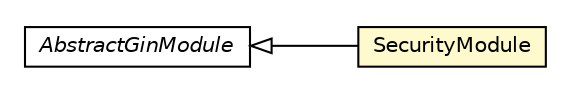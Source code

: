 #!/usr/local/bin/dot
#
# Class diagram 
# Generated by UMLGraph version R5_6-24-gf6e263 (http://www.umlgraph.org/)
#

digraph G {
	edge [fontname="Helvetica",fontsize=10,labelfontname="Helvetica",labelfontsize=10];
	node [fontname="Helvetica",fontsize=10,shape=plaintext];
	nodesep=0.25;
	ranksep=0.5;
	rankdir=LR;
	// com.gwtplatform.carstore.client.security.SecurityModule
	c358247 [label=<<table title="com.gwtplatform.carstore.client.security.SecurityModule" border="0" cellborder="1" cellspacing="0" cellpadding="2" port="p" bgcolor="lemonChiffon" href="./SecurityModule.html">
		<tr><td><table border="0" cellspacing="0" cellpadding="1">
<tr><td align="center" balign="center"> SecurityModule </td></tr>
		</table></td></tr>
		</table>>, URL="./SecurityModule.html", fontname="Helvetica", fontcolor="black", fontsize=10.0];
	//com.gwtplatform.carstore.client.security.SecurityModule extends com.google.gwt.inject.client.AbstractGinModule
	c358419:p -> c358247:p [dir=back,arrowtail=empty];
	// com.google.gwt.inject.client.AbstractGinModule
	c358419 [label=<<table title="com.google.gwt.inject.client.AbstractGinModule" border="0" cellborder="1" cellspacing="0" cellpadding="2" port="p">
		<tr><td><table border="0" cellspacing="0" cellpadding="1">
<tr><td align="center" balign="center"><font face="Helvetica-Oblique"> AbstractGinModule </font></td></tr>
		</table></td></tr>
		</table>>, URL="null", fontname="Helvetica", fontcolor="black", fontsize=10.0];
}

